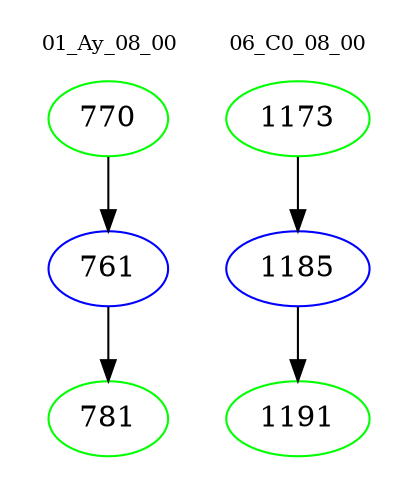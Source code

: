 digraph{
subgraph cluster_0 {
color = white
label = "01_Ay_08_00";
fontsize=10;
T0_770 [label="770", color="green"]
T0_770 -> T0_761 [color="black"]
T0_761 [label="761", color="blue"]
T0_761 -> T0_781 [color="black"]
T0_781 [label="781", color="green"]
}
subgraph cluster_1 {
color = white
label = "06_C0_08_00";
fontsize=10;
T1_1173 [label="1173", color="green"]
T1_1173 -> T1_1185 [color="black"]
T1_1185 [label="1185", color="blue"]
T1_1185 -> T1_1191 [color="black"]
T1_1191 [label="1191", color="green"]
}
}
